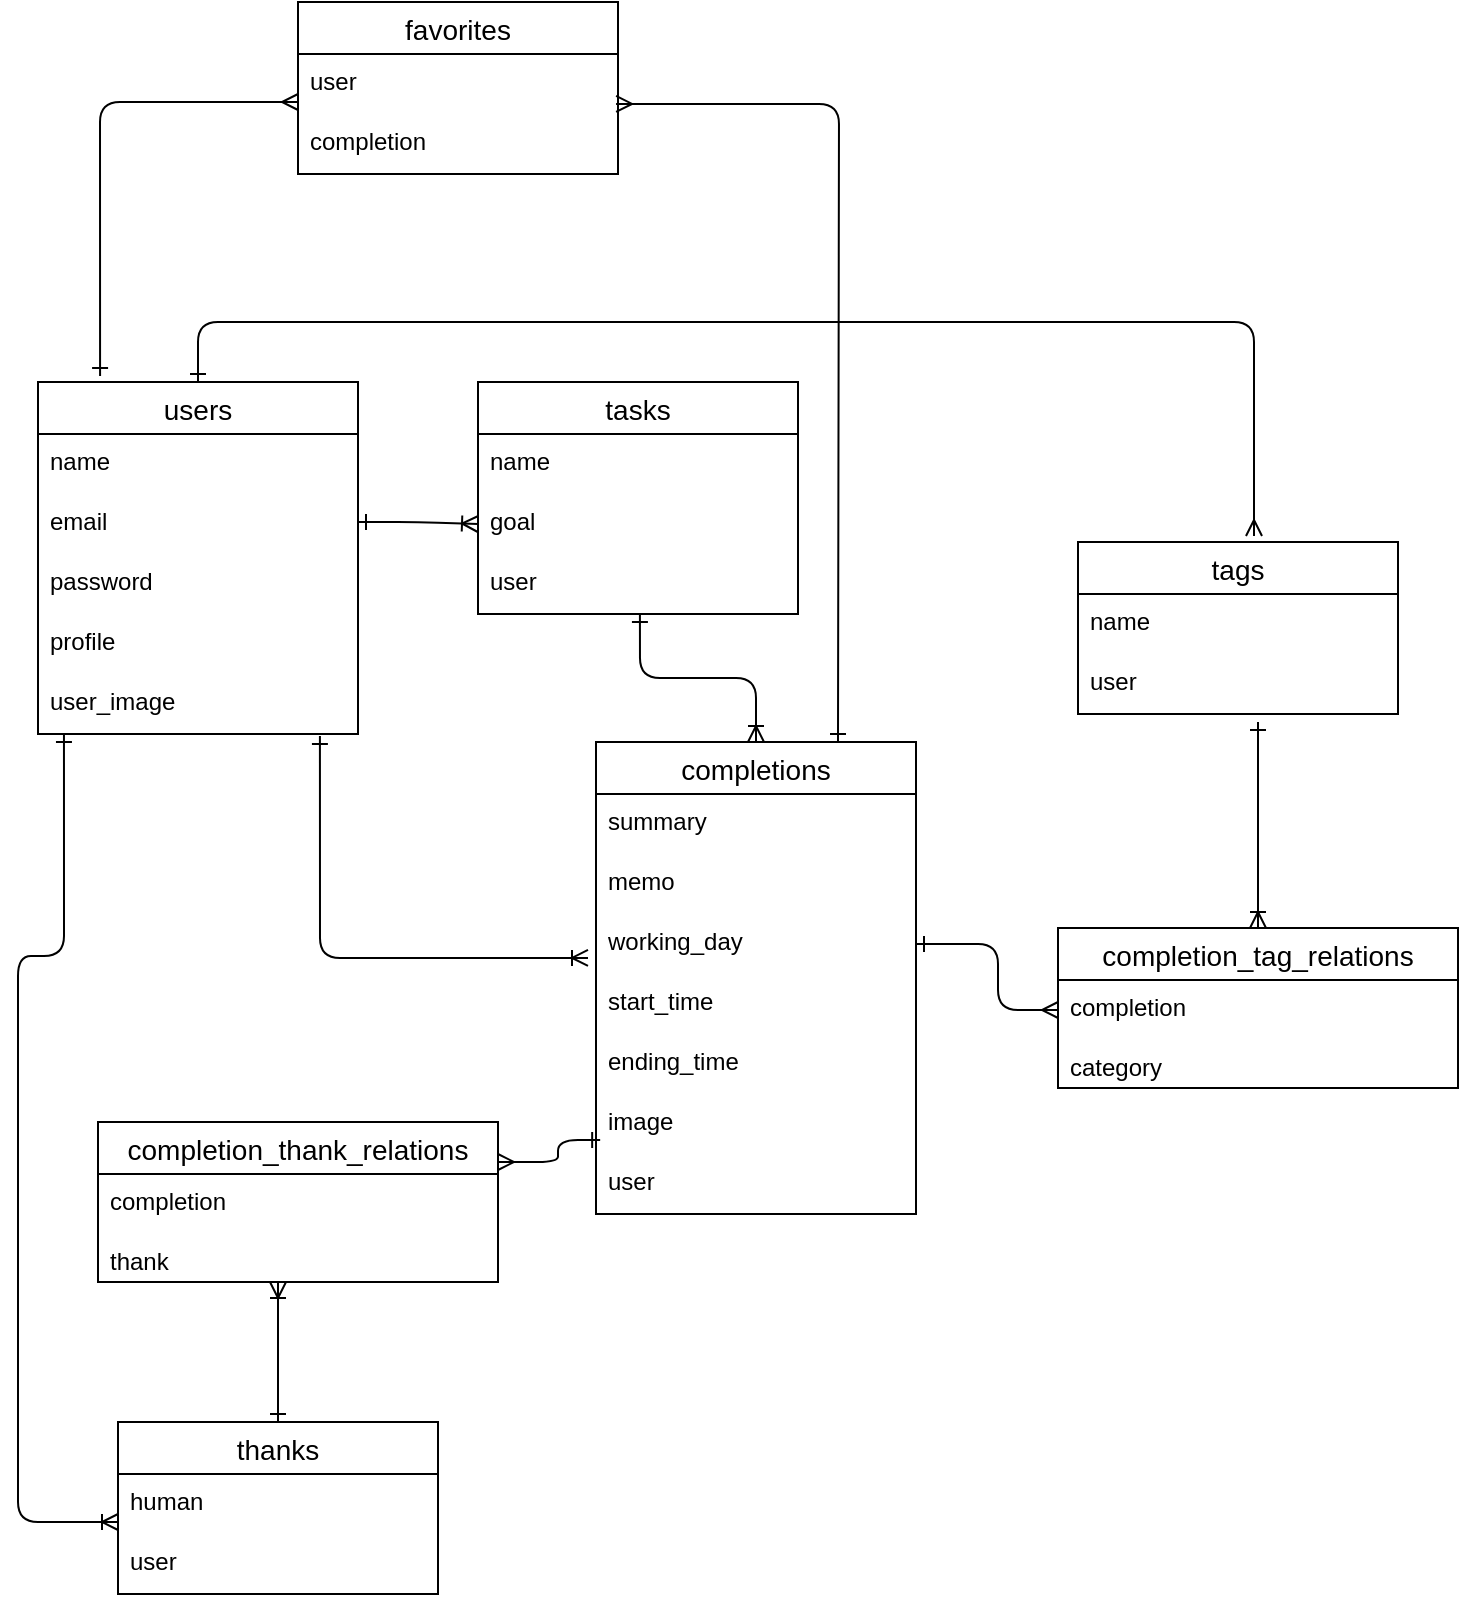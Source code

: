 <mxfile version="13.10.0" type="embed">
    <diagram id="KkV0LBTSOd-Io4iKEKg2" name="ページ1">
        <mxGraphModel dx="691" dy="591" grid="1" gridSize="10" guides="1" tooltips="1" connect="1" arrows="1" fold="1" page="1" pageScale="1" pageWidth="850" pageHeight="1100" math="0" shadow="0">
            <root>
                <mxCell id="0"/>
                <mxCell id="1" parent="0"/>
                <mxCell id="2" value="users" style="swimlane;fontStyle=0;childLayout=stackLayout;horizontal=1;startSize=26;horizontalStack=0;resizeParent=1;resizeParentMax=0;resizeLast=0;collapsible=1;marginBottom=0;align=center;fontSize=14;" parent="1" vertex="1">
                    <mxGeometry x="70" y="380" width="160" height="176" as="geometry"/>
                </mxCell>
                <mxCell id="3" value="name" style="text;strokeColor=none;fillColor=none;spacingLeft=4;spacingRight=4;overflow=hidden;rotatable=0;points=[[0,0.5],[1,0.5]];portConstraint=eastwest;fontSize=12;" parent="2" vertex="1">
                    <mxGeometry y="26" width="160" height="30" as="geometry"/>
                </mxCell>
                <mxCell id="4" value="email" style="text;strokeColor=none;fillColor=none;spacingLeft=4;spacingRight=4;overflow=hidden;rotatable=0;points=[[0,0.5],[1,0.5]];portConstraint=eastwest;fontSize=12;" parent="2" vertex="1">
                    <mxGeometry y="56" width="160" height="30" as="geometry"/>
                </mxCell>
                <mxCell id="5" value="password" style="text;strokeColor=none;fillColor=none;spacingLeft=4;spacingRight=4;overflow=hidden;rotatable=0;points=[[0,0.5],[1,0.5]];portConstraint=eastwest;fontSize=12;" parent="2" vertex="1">
                    <mxGeometry y="86" width="160" height="30" as="geometry"/>
                </mxCell>
                <mxCell id="6" value="profile" style="text;strokeColor=none;fillColor=none;spacingLeft=4;spacingRight=4;overflow=hidden;rotatable=0;points=[[0,0.5],[1,0.5]];portConstraint=eastwest;fontSize=12;" parent="2" vertex="1">
                    <mxGeometry y="116" width="160" height="30" as="geometry"/>
                </mxCell>
                <mxCell id="54" value="user_image" style="text;strokeColor=none;fillColor=none;spacingLeft=4;spacingRight=4;overflow=hidden;rotatable=0;points=[[0,0.5],[1,0.5]];portConstraint=eastwest;fontSize=12;" parent="2" vertex="1">
                    <mxGeometry y="146" width="160" height="30" as="geometry"/>
                </mxCell>
                <mxCell id="7" value="tasks" style="swimlane;fontStyle=0;childLayout=stackLayout;horizontal=1;startSize=26;horizontalStack=0;resizeParent=1;resizeParentMax=0;resizeLast=0;collapsible=1;marginBottom=0;align=center;fontSize=14;" parent="1" vertex="1">
                    <mxGeometry x="290" y="380" width="160" height="116" as="geometry"/>
                </mxCell>
                <mxCell id="8" value="name" style="text;strokeColor=none;fillColor=none;spacingLeft=4;spacingRight=4;overflow=hidden;rotatable=0;points=[[0,0.5],[1,0.5]];portConstraint=eastwest;fontSize=12;" parent="7" vertex="1">
                    <mxGeometry y="26" width="160" height="30" as="geometry"/>
                </mxCell>
                <mxCell id="11" value="goal" style="text;strokeColor=none;fillColor=none;spacingLeft=4;spacingRight=4;overflow=hidden;rotatable=0;points=[[0,0.5],[1,0.5]];portConstraint=eastwest;fontSize=12;" parent="7" vertex="1">
                    <mxGeometry y="56" width="160" height="30" as="geometry"/>
                </mxCell>
                <mxCell id="44" value="user" style="text;strokeColor=none;fillColor=none;spacingLeft=4;spacingRight=4;overflow=hidden;rotatable=0;points=[[0,0.5],[1,0.5]];portConstraint=eastwest;fontSize=12;" parent="7" vertex="1">
                    <mxGeometry y="86" width="160" height="30" as="geometry"/>
                </mxCell>
                <mxCell id="13" value="thanks" style="swimlane;fontStyle=0;childLayout=stackLayout;horizontal=1;startSize=26;horizontalStack=0;resizeParent=1;resizeParentMax=0;resizeLast=0;collapsible=1;marginBottom=0;align=center;fontSize=14;" parent="1" vertex="1">
                    <mxGeometry x="110" y="900" width="160" height="86" as="geometry"/>
                </mxCell>
                <mxCell id="14" value="human" style="text;strokeColor=none;fillColor=none;spacingLeft=4;spacingRight=4;overflow=hidden;rotatable=0;points=[[0,0.5],[1,0.5]];portConstraint=eastwest;fontSize=12;" parent="13" vertex="1">
                    <mxGeometry y="26" width="160" height="30" as="geometry"/>
                </mxCell>
                <mxCell id="73" value="user" style="text;strokeColor=none;fillColor=none;spacingLeft=4;spacingRight=4;overflow=hidden;rotatable=0;points=[[0,0.5],[1,0.5]];portConstraint=eastwest;fontSize=12;" vertex="1" parent="13">
                    <mxGeometry y="56" width="160" height="30" as="geometry"/>
                </mxCell>
                <mxCell id="17" value="completion_thank_relations" style="swimlane;fontStyle=0;childLayout=stackLayout;horizontal=1;startSize=26;horizontalStack=0;resizeParent=1;resizeParentMax=0;resizeLast=0;collapsible=1;marginBottom=0;align=center;fontSize=14;" parent="1" vertex="1">
                    <mxGeometry x="100" y="750" width="200" height="80" as="geometry">
                        <mxRectangle x="590" y="430" width="200" height="26" as="alternateBounds"/>
                    </mxGeometry>
                </mxCell>
                <mxCell id="18" value="completion" style="text;strokeColor=none;fillColor=none;spacingLeft=4;spacingRight=4;overflow=hidden;rotatable=0;points=[[0,0.5],[1,0.5]];portConstraint=eastwest;fontSize=12;" parent="17" vertex="1">
                    <mxGeometry y="26" width="200" height="30" as="geometry"/>
                </mxCell>
                <mxCell id="19" value="thank" style="text;strokeColor=none;fillColor=none;spacingLeft=4;spacingRight=4;overflow=hidden;rotatable=0;points=[[0,0.5],[1,0.5]];portConstraint=eastwest;fontSize=12;" parent="17" vertex="1">
                    <mxGeometry y="56" width="200" height="24" as="geometry"/>
                </mxCell>
                <mxCell id="21" value="completions" style="swimlane;fontStyle=0;childLayout=stackLayout;horizontal=1;startSize=26;horizontalStack=0;resizeParent=1;resizeParentMax=0;resizeLast=0;collapsible=1;marginBottom=0;align=center;fontSize=14;" parent="1" vertex="1">
                    <mxGeometry x="349" y="560" width="160" height="236" as="geometry"/>
                </mxCell>
                <mxCell id="45" value="summary" style="text;strokeColor=none;fillColor=none;spacingLeft=4;spacingRight=4;overflow=hidden;rotatable=0;points=[[0,0.5],[1,0.5]];portConstraint=eastwest;fontSize=12;" parent="21" vertex="1">
                    <mxGeometry y="26" width="160" height="30" as="geometry"/>
                </mxCell>
                <mxCell id="63" value="memo" style="text;strokeColor=none;fillColor=none;spacingLeft=4;spacingRight=4;overflow=hidden;rotatable=0;points=[[0,0.5],[1,0.5]];portConstraint=eastwest;fontSize=12;" parent="21" vertex="1">
                    <mxGeometry y="56" width="160" height="30" as="geometry"/>
                </mxCell>
                <mxCell id="52" value="working_day" style="text;strokeColor=none;fillColor=none;spacingLeft=4;spacingRight=4;overflow=hidden;rotatable=0;points=[[0,0.5],[1,0.5]];portConstraint=eastwest;fontSize=12;" parent="21" vertex="1">
                    <mxGeometry y="86" width="160" height="30" as="geometry"/>
                </mxCell>
                <mxCell id="51" value="start_time" style="text;strokeColor=none;fillColor=none;spacingLeft=4;spacingRight=4;overflow=hidden;rotatable=0;points=[[0,0.5],[1,0.5]];portConstraint=eastwest;fontSize=12;" parent="21" vertex="1">
                    <mxGeometry y="116" width="160" height="30" as="geometry"/>
                </mxCell>
                <mxCell id="53" value="ending_time" style="text;strokeColor=none;fillColor=none;spacingLeft=4;spacingRight=4;overflow=hidden;rotatable=0;points=[[0,0.5],[1,0.5]];portConstraint=eastwest;fontSize=12;" parent="21" vertex="1">
                    <mxGeometry y="146" width="160" height="30" as="geometry"/>
                </mxCell>
                <mxCell id="22" value="image" style="text;strokeColor=none;fillColor=none;spacingLeft=4;spacingRight=4;overflow=hidden;rotatable=0;points=[[0,0.5],[1,0.5]];portConstraint=eastwest;fontSize=12;" parent="21" vertex="1">
                    <mxGeometry y="176" width="160" height="30" as="geometry"/>
                </mxCell>
                <mxCell id="23" value="user" style="text;strokeColor=none;fillColor=none;spacingLeft=4;spacingRight=4;overflow=hidden;rotatable=0;points=[[0,0.5],[1,0.5]];portConstraint=eastwest;fontSize=12;" parent="21" vertex="1">
                    <mxGeometry y="206" width="160" height="30" as="geometry"/>
                </mxCell>
                <mxCell id="33" value="" style="edgeStyle=entityRelationEdgeStyle;fontSize=12;html=1;endArrow=ERoneToMany;startArrow=ERone;startFill=0;" parent="1" edge="1">
                    <mxGeometry width="100" height="100" relative="1" as="geometry">
                        <mxPoint x="230" y="450" as="sourcePoint"/>
                        <mxPoint x="290" y="451" as="targetPoint"/>
                    </mxGeometry>
                </mxCell>
                <mxCell id="39" value="" style="edgeStyle=elbowEdgeStyle;fontSize=12;html=1;endArrow=ERmany;startArrow=ERone;startFill=0;entryX=1;entryY=0.25;entryDx=0;entryDy=0;exitX=0.013;exitY=0.767;exitDx=0;exitDy=0;exitPerimeter=0;" parent="1" source="22" target="17" edge="1">
                    <mxGeometry width="100" height="100" relative="1" as="geometry">
                        <mxPoint x="410" y="930" as="sourcePoint"/>
                        <mxPoint x="570" y="466" as="targetPoint"/>
                        <Array as="points">
                            <mxPoint x="330" y="751"/>
                        </Array>
                    </mxGeometry>
                </mxCell>
                <mxCell id="46" value="" style="edgeStyle=orthogonalEdgeStyle;fontSize=12;html=1;endArrow=ERoneToMany;startArrow=ERone;startFill=0;exitX=0.506;exitY=1;exitDx=0;exitDy=0;exitPerimeter=0;entryX=0.5;entryY=0;entryDx=0;entryDy=0;" parent="1" source="44" target="21" edge="1">
                    <mxGeometry width="100" height="100" relative="1" as="geometry">
                        <mxPoint x="490" y="520" as="sourcePoint"/>
                        <mxPoint x="400" y="560" as="targetPoint"/>
                    </mxGeometry>
                </mxCell>
                <mxCell id="48" value="" style="edgeStyle=orthogonalEdgeStyle;fontSize=12;html=1;endArrow=ERone;entryX=0.5;entryY=0;entryDx=0;entryDy=0;exitX=0.45;exitY=1;exitDx=0;exitDy=0;exitPerimeter=0;startArrow=ERoneToMany;startFill=0;endFill=0;" parent="1" source="19" target="13" edge="1">
                    <mxGeometry width="100" height="100" relative="1" as="geometry">
                        <mxPoint x="710" y="710" as="sourcePoint"/>
                        <mxPoint x="711.92" y="804" as="targetPoint"/>
                    </mxGeometry>
                </mxCell>
                <mxCell id="50" value="" style="edgeStyle=orthogonalEdgeStyle;fontSize=12;html=1;endArrow=ERoneToMany;startArrow=ERone;startFill=0;exitX=0.881;exitY=1.033;exitDx=0;exitDy=0;exitPerimeter=0;entryX=-0.025;entryY=0.733;entryDx=0;entryDy=0;entryPerimeter=0;" parent="1" source="54" target="52" edge="1">
                    <mxGeometry width="100" height="100" relative="1" as="geometry">
                        <mxPoint x="210" y="580" as="sourcePoint"/>
                        <mxPoint x="211" y="670" as="targetPoint"/>
                        <Array as="points">
                            <mxPoint x="211" y="668"/>
                        </Array>
                    </mxGeometry>
                </mxCell>
                <mxCell id="55" value="tags" style="swimlane;fontStyle=0;childLayout=stackLayout;horizontal=1;startSize=26;horizontalStack=0;resizeParent=1;resizeParentMax=0;resizeLast=0;collapsible=1;marginBottom=0;align=center;fontSize=14;" parent="1" vertex="1">
                    <mxGeometry x="590" y="460" width="160" height="86" as="geometry"/>
                </mxCell>
                <mxCell id="56" value="name" style="text;strokeColor=none;fillColor=none;spacingLeft=4;spacingRight=4;overflow=hidden;rotatable=0;points=[[0,0.5],[1,0.5]];portConstraint=eastwest;fontSize=12;" parent="55" vertex="1">
                    <mxGeometry y="26" width="160" height="30" as="geometry"/>
                </mxCell>
                <mxCell id="74" value="user" style="text;strokeColor=none;fillColor=none;spacingLeft=4;spacingRight=4;overflow=hidden;rotatable=0;points=[[0,0.5],[1,0.5]];portConstraint=eastwest;fontSize=12;" vertex="1" parent="55">
                    <mxGeometry y="56" width="160" height="30" as="geometry"/>
                </mxCell>
                <mxCell id="66" value="completion_tag_relations" style="swimlane;fontStyle=0;childLayout=stackLayout;horizontal=1;startSize=26;horizontalStack=0;resizeParent=1;resizeParentMax=0;resizeLast=0;collapsible=1;marginBottom=0;align=center;fontSize=14;" parent="1" vertex="1">
                    <mxGeometry x="580" y="653" width="200" height="80" as="geometry">
                        <mxRectangle x="590" y="430" width="200" height="26" as="alternateBounds"/>
                    </mxGeometry>
                </mxCell>
                <mxCell id="67" value="completion" style="text;strokeColor=none;fillColor=none;spacingLeft=4;spacingRight=4;overflow=hidden;rotatable=0;points=[[0,0.5],[1,0.5]];portConstraint=eastwest;fontSize=12;" parent="66" vertex="1">
                    <mxGeometry y="26" width="200" height="30" as="geometry"/>
                </mxCell>
                <mxCell id="68" value="category" style="text;strokeColor=none;fillColor=none;spacingLeft=4;spacingRight=4;overflow=hidden;rotatable=0;points=[[0,0.5],[1,0.5]];portConstraint=eastwest;fontSize=12;" parent="66" vertex="1">
                    <mxGeometry y="56" width="200" height="24" as="geometry"/>
                </mxCell>
                <mxCell id="69" value="" style="edgeStyle=elbowEdgeStyle;fontSize=12;html=1;endArrow=ERmany;startArrow=ERone;startFill=0;entryX=0;entryY=0.5;entryDx=0;entryDy=0;exitX=1;exitY=0.5;exitDx=0;exitDy=0;" parent="1" source="52" target="67" edge="1">
                    <mxGeometry width="100" height="100" relative="1" as="geometry">
                        <mxPoint x="600" y="560" as="sourcePoint"/>
                        <mxPoint x="548.92" y="570.99" as="targetPoint"/>
                        <Array as="points">
                            <mxPoint x="550" y="661"/>
                        </Array>
                    </mxGeometry>
                </mxCell>
                <mxCell id="71" value="" style="edgeStyle=orthogonalEdgeStyle;fontSize=12;html=1;endArrow=ERone;startArrow=ERoneToMany;startFill=0;endFill=0;" parent="1" edge="1" source="66">
                    <mxGeometry width="100" height="100" relative="1" as="geometry">
                        <mxPoint x="689.5" y="733" as="sourcePoint"/>
                        <mxPoint x="680" y="550" as="targetPoint"/>
                        <Array as="points">
                            <mxPoint x="680" y="550"/>
                        </Array>
                    </mxGeometry>
                </mxCell>
                <mxCell id="72" value="" style="edgeStyle=orthogonalEdgeStyle;fontSize=12;html=1;endArrow=ERoneToMany;startArrow=ERone;startFill=0;exitX=0.881;exitY=1.033;exitDx=0;exitDy=0;exitPerimeter=0;" parent="1" target="14" edge="1">
                    <mxGeometry width="100" height="100" relative="1" as="geometry">
                        <mxPoint x="82.98" y="556" as="sourcePoint"/>
                        <mxPoint x="217.02" y="667" as="targetPoint"/>
                        <Array as="points">
                            <mxPoint x="83" y="667"/>
                            <mxPoint x="60" y="667"/>
                            <mxPoint x="60" y="950"/>
                        </Array>
                    </mxGeometry>
                </mxCell>
                <mxCell id="75" value="" style="edgeStyle=elbowEdgeStyle;fontSize=12;html=1;endArrow=ERmany;exitX=0.5;exitY=0;exitDx=0;exitDy=0;entryX=0.55;entryY=-0.035;entryDx=0;entryDy=0;entryPerimeter=0;startArrow=ERone;startFill=0;elbow=vertical;" edge="1" parent="1" source="2" target="55">
                    <mxGeometry width="100" height="100" relative="1" as="geometry">
                        <mxPoint x="140" y="370" as="sourcePoint"/>
                        <mxPoint x="240" y="270" as="targetPoint"/>
                        <Array as="points">
                            <mxPoint x="420" y="350"/>
                        </Array>
                    </mxGeometry>
                </mxCell>
                <mxCell id="76" value="favorites" style="swimlane;fontStyle=0;childLayout=stackLayout;horizontal=1;startSize=26;horizontalStack=0;resizeParent=1;resizeParentMax=0;resizeLast=0;collapsible=1;marginBottom=0;align=center;fontSize=14;" vertex="1" parent="1">
                    <mxGeometry x="200" y="190" width="160" height="86" as="geometry"/>
                </mxCell>
                <mxCell id="77" value="user" style="text;strokeColor=none;fillColor=none;spacingLeft=4;spacingRight=4;overflow=hidden;rotatable=0;points=[[0,0.5],[1,0.5]];portConstraint=eastwest;fontSize=12;" vertex="1" parent="76">
                    <mxGeometry y="26" width="160" height="30" as="geometry"/>
                </mxCell>
                <mxCell id="78" value="completion" style="text;strokeColor=none;fillColor=none;spacingLeft=4;spacingRight=4;overflow=hidden;rotatable=0;points=[[0,0.5],[1,0.5]];portConstraint=eastwest;fontSize=12;" vertex="1" parent="76">
                    <mxGeometry y="56" width="160" height="30" as="geometry"/>
                </mxCell>
                <mxCell id="80" value="" style="edgeStyle=orthogonalEdgeStyle;fontSize=12;html=1;endArrow=ERmany;exitX=0.194;exitY=-0.017;exitDx=0;exitDy=0;exitPerimeter=0;startArrow=ERone;startFill=0;" edge="1" parent="1" source="2">
                    <mxGeometry width="100" height="100" relative="1" as="geometry">
                        <mxPoint x="100" y="340" as="sourcePoint"/>
                        <mxPoint x="200" y="240" as="targetPoint"/>
                        <Array as="points">
                            <mxPoint x="101" y="240"/>
                        </Array>
                    </mxGeometry>
                </mxCell>
                <mxCell id="81" value="" style="edgeStyle=orthogonalEdgeStyle;fontSize=12;html=1;endArrow=ERmany;entryX=0.994;entryY=0.833;entryDx=0;entryDy=0;entryPerimeter=0;startArrow=ERone;startFill=0;" edge="1" parent="1" target="77">
                    <mxGeometry width="100" height="100" relative="1" as="geometry">
                        <mxPoint x="470" y="560" as="sourcePoint"/>
                        <mxPoint x="570" y="460" as="targetPoint"/>
                    </mxGeometry>
                </mxCell>
            </root>
        </mxGraphModel>
    </diagram>
</mxfile>